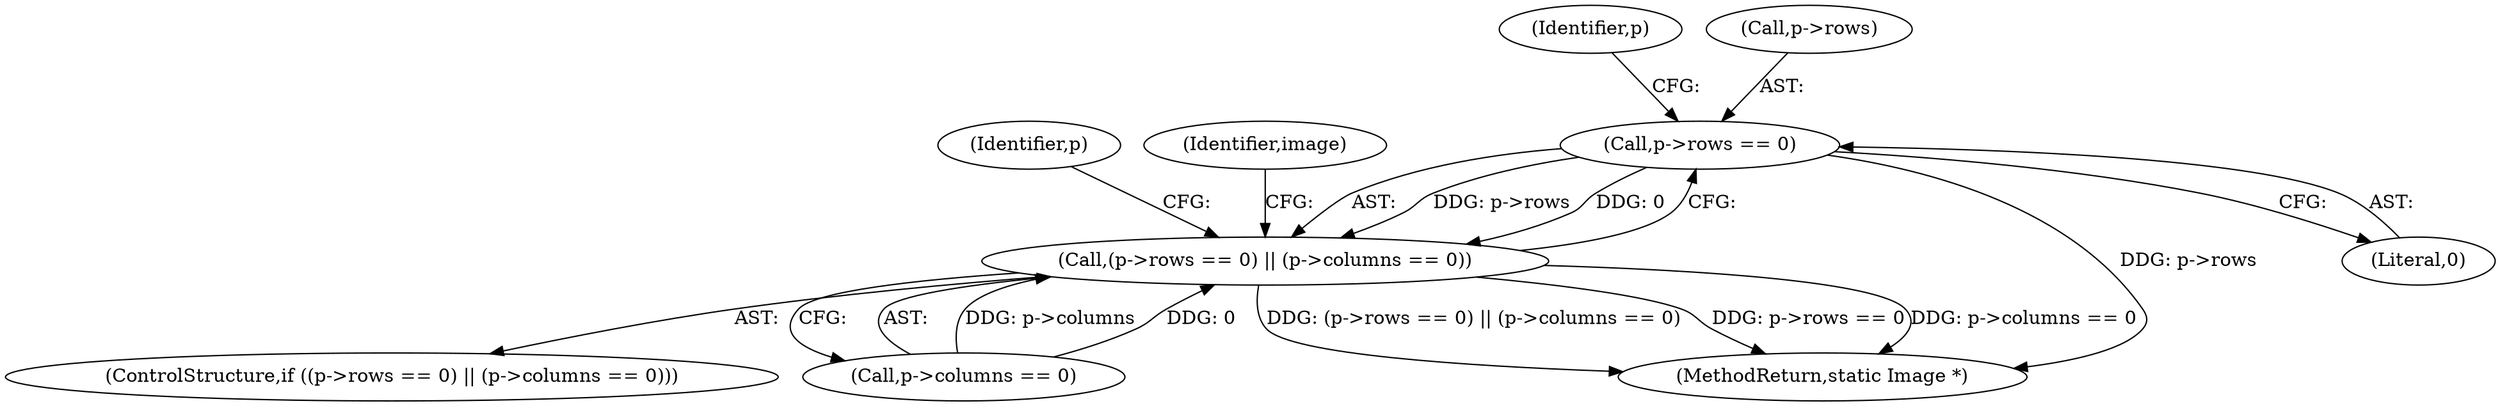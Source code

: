 digraph "0_ImageMagick_2130bf6f89ded32ef0c88a11694f107c52566c53@pointer" {
"1001908" [label="(Call,p->rows == 0)"];
"1001907" [label="(Call,(p->rows == 0) || (p->columns == 0))"];
"1001915" [label="(Identifier,p)"];
"1001913" [label="(Call,p->columns == 0)"];
"1001908" [label="(Call,p->rows == 0)"];
"1001906" [label="(ControlStructure,if ((p->rows == 0) || (p->columns == 0)))"];
"1001970" [label="(MethodReturn,static Image *)"];
"1001912" [label="(Literal,0)"];
"1001907" [label="(Call,(p->rows == 0) || (p->columns == 0))"];
"1001920" [label="(Identifier,p)"];
"1001909" [label="(Call,p->rows)"];
"1001930" [label="(Identifier,image)"];
"1001908" -> "1001907"  [label="AST: "];
"1001908" -> "1001912"  [label="CFG: "];
"1001909" -> "1001908"  [label="AST: "];
"1001912" -> "1001908"  [label="AST: "];
"1001915" -> "1001908"  [label="CFG: "];
"1001907" -> "1001908"  [label="CFG: "];
"1001908" -> "1001970"  [label="DDG: p->rows"];
"1001908" -> "1001907"  [label="DDG: p->rows"];
"1001908" -> "1001907"  [label="DDG: 0"];
"1001907" -> "1001906"  [label="AST: "];
"1001907" -> "1001913"  [label="CFG: "];
"1001913" -> "1001907"  [label="AST: "];
"1001920" -> "1001907"  [label="CFG: "];
"1001930" -> "1001907"  [label="CFG: "];
"1001907" -> "1001970"  [label="DDG: (p->rows == 0) || (p->columns == 0)"];
"1001907" -> "1001970"  [label="DDG: p->rows == 0"];
"1001907" -> "1001970"  [label="DDG: p->columns == 0"];
"1001913" -> "1001907"  [label="DDG: p->columns"];
"1001913" -> "1001907"  [label="DDG: 0"];
}
